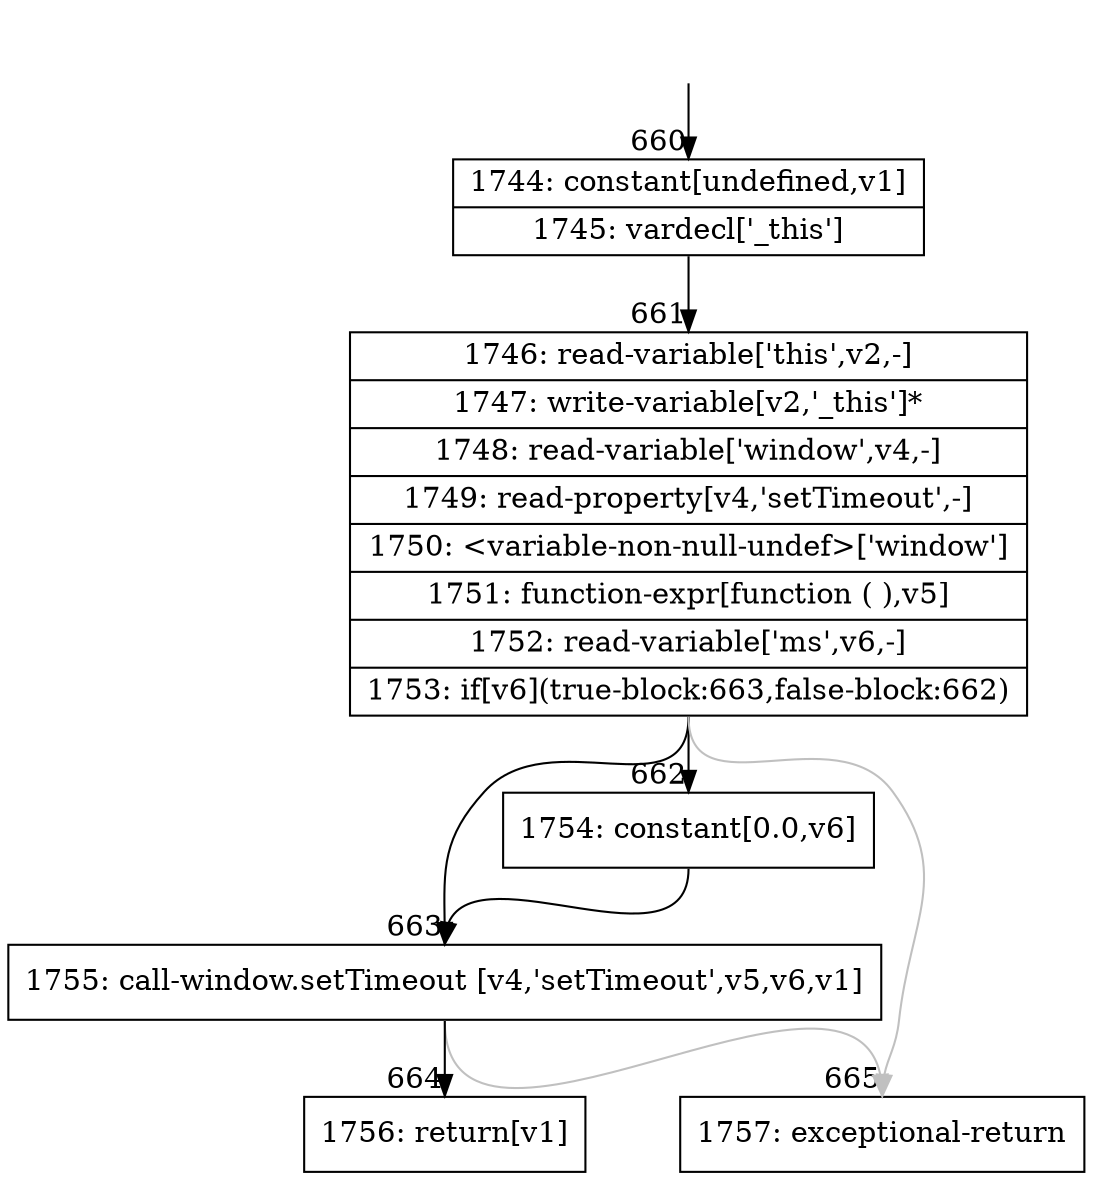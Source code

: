digraph {
rankdir="TD"
BB_entry66[shape=none,label=""];
BB_entry66 -> BB660 [tailport=s, headport=n, headlabel="    660"]
BB660 [shape=record label="{1744: constant[undefined,v1]|1745: vardecl['_this']}" ] 
BB660 -> BB661 [tailport=s, headport=n, headlabel="      661"]
BB661 [shape=record label="{1746: read-variable['this',v2,-]|1747: write-variable[v2,'_this']*|1748: read-variable['window',v4,-]|1749: read-property[v4,'setTimeout',-]|1750: \<variable-non-null-undef\>['window']|1751: function-expr[function ( ),v5]|1752: read-variable['ms',v6,-]|1753: if[v6](true-block:663,false-block:662)}" ] 
BB661 -> BB663 [tailport=s, headport=n, headlabel="      663"]
BB661 -> BB662 [tailport=s, headport=n, headlabel="      662"]
BB661 -> BB665 [tailport=s, headport=n, color=gray, headlabel="      665"]
BB662 [shape=record label="{1754: constant[0.0,v6]}" ] 
BB662 -> BB663 [tailport=s, headport=n]
BB663 [shape=record label="{1755: call-window.setTimeout [v4,'setTimeout',v5,v6,v1]}" ] 
BB663 -> BB664 [tailport=s, headport=n, headlabel="      664"]
BB663 -> BB665 [tailport=s, headport=n, color=gray]
BB664 [shape=record label="{1756: return[v1]}" ] 
BB665 [shape=record label="{1757: exceptional-return}" ] 
//#$~ 544
}
